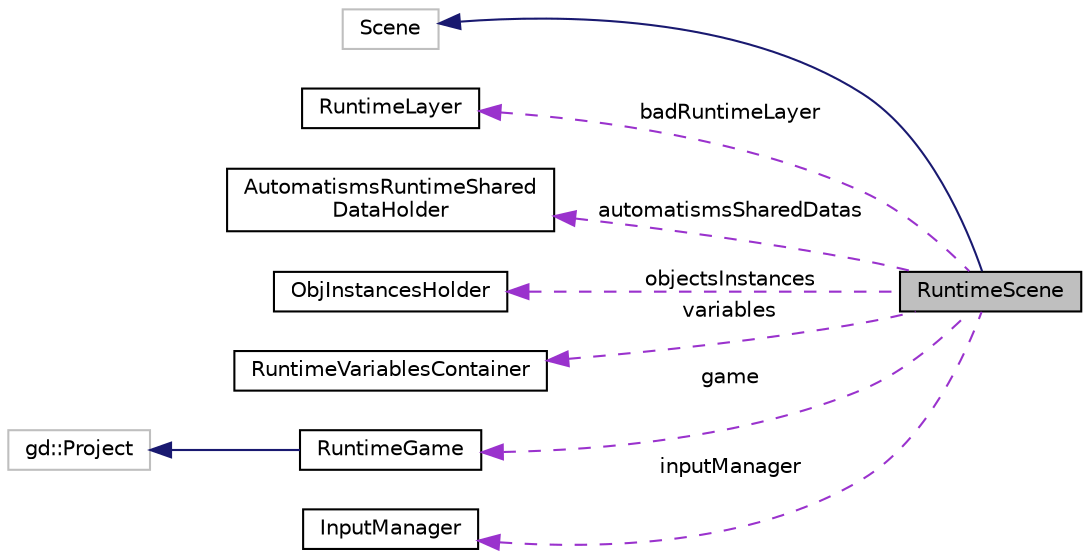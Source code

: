 digraph "RuntimeScene"
{
  edge [fontname="Helvetica",fontsize="10",labelfontname="Helvetica",labelfontsize="10"];
  node [fontname="Helvetica",fontsize="10",shape=record];
  rankdir="LR";
  Node1 [label="RuntimeScene",height=0.2,width=0.4,color="black", fillcolor="grey75", style="filled", fontcolor="black"];
  Node2 -> Node1 [dir="back",color="midnightblue",fontsize="10",style="solid",fontname="Helvetica"];
  Node2 [label="Scene",height=0.2,width=0.4,color="grey75", fillcolor="white", style="filled"];
  Node3 -> Node1 [dir="back",color="darkorchid3",fontsize="10",style="dashed",label=" badRuntimeLayer" ,fontname="Helvetica"];
  Node3 [label="RuntimeLayer",height=0.2,width=0.4,color="black", fillcolor="white", style="filled",URL="$dd/daf/class_runtime_layer.html",tooltip="A layer of a layout, used to display objects using RuntimeCamera. "];
  Node4 -> Node1 [dir="back",color="darkorchid3",fontsize="10",style="dashed",label=" automatismsSharedDatas" ,fontname="Helvetica"];
  Node4 [label="AutomatismsRuntimeShared\lDataHolder",height=0.2,width=0.4,color="black", fillcolor="white", style="filled",URL="$d1/dca/class_automatisms_runtime_shared_data_holder.html",tooltip="Contains all the shared data of the automatisms of a RuntimeScene. "];
  Node5 -> Node1 [dir="back",color="darkorchid3",fontsize="10",style="dashed",label=" objectsInstances" ,fontname="Helvetica"];
  Node5 [label="ObjInstancesHolder",height=0.2,width=0.4,color="black", fillcolor="white", style="filled",URL="$d3/de4/class_obj_instances_holder.html",tooltip="Contains lists of objects classified by the name of the objects. "];
  Node6 -> Node1 [dir="back",color="darkorchid3",fontsize="10",style="dashed",label=" variables" ,fontname="Helvetica"];
  Node6 [label="RuntimeVariablesContainer",height=0.2,width=0.4,color="black", fillcolor="white", style="filled",URL="$d3/de0/class_runtime_variables_container.html",tooltip="Container for gd::Variable used at by games at runtime. "];
  Node7 -> Node1 [dir="back",color="darkorchid3",fontsize="10",style="dashed",label=" game" ,fontname="Helvetica"];
  Node7 [label="RuntimeGame",height=0.2,width=0.4,color="black", fillcolor="white", style="filled",URL="$d8/ddb/class_runtime_game.html",tooltip="Represents a game being played. "];
  Node8 -> Node7 [dir="back",color="midnightblue",fontsize="10",style="solid",fontname="Helvetica"];
  Node8 [label="gd::Project",height=0.2,width=0.4,color="grey75", fillcolor="white", style="filled"];
  Node9 -> Node1 [dir="back",color="darkorchid3",fontsize="10",style="dashed",label=" inputManager" ,fontname="Helvetica"];
  Node9 [label="InputManager",height=0.2,width=0.4,color="black", fillcolor="white", style="filled",URL="$df/dd1/class_input_manager.html",tooltip="Manage the events and mouse, keyboard and touches inputs of a sf::Window. "];
}
